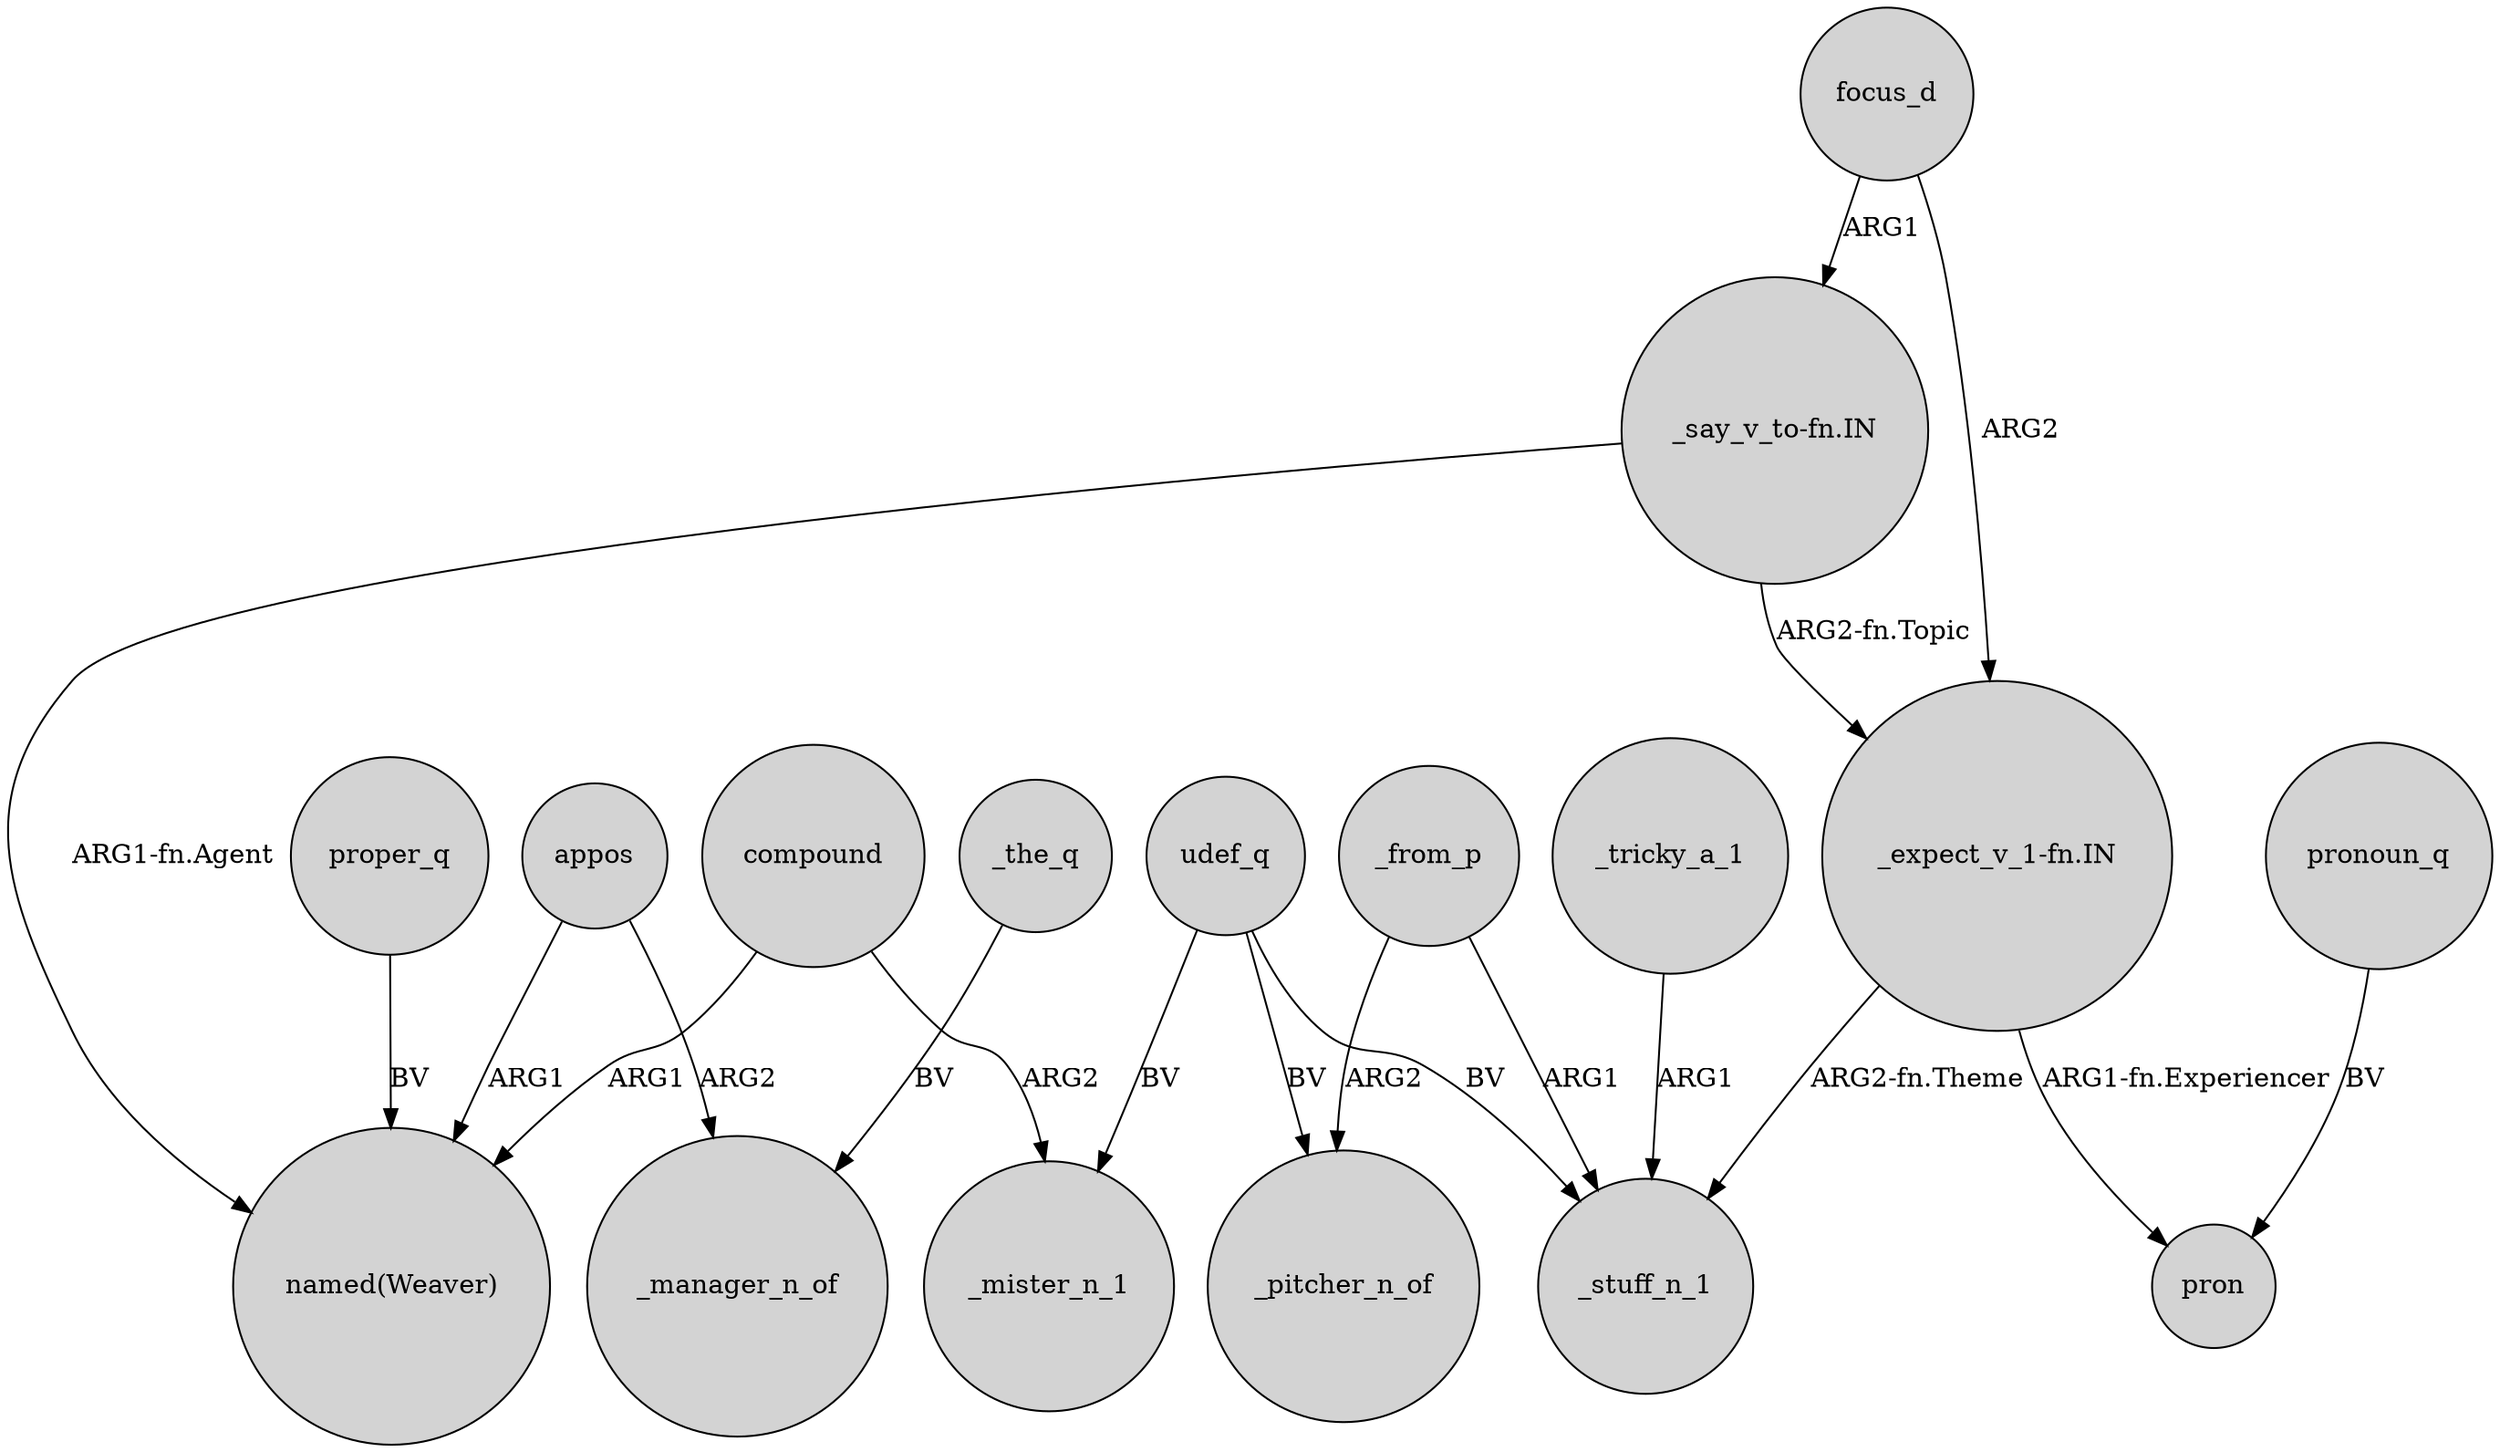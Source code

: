 digraph {
	node [shape=circle style=filled]
	"_say_v_to-fn.IN" -> "named(Weaver)" [label="ARG1-fn.Agent"]
	_the_q -> _manager_n_of [label=BV]
	appos -> "named(Weaver)" [label=ARG1]
	focus_d -> "_expect_v_1-fn.IN" [label=ARG2]
	compound -> _mister_n_1 [label=ARG2]
	_from_p -> _stuff_n_1 [label=ARG1]
	"_expect_v_1-fn.IN" -> _stuff_n_1 [label="ARG2-fn.Theme"]
	udef_q -> _mister_n_1 [label=BV]
	_from_p -> _pitcher_n_of [label=ARG2]
	proper_q -> "named(Weaver)" [label=BV]
	pronoun_q -> pron [label=BV]
	compound -> "named(Weaver)" [label=ARG1]
	_tricky_a_1 -> _stuff_n_1 [label=ARG1]
	"_expect_v_1-fn.IN" -> pron [label="ARG1-fn.Experiencer"]
	"_say_v_to-fn.IN" -> "_expect_v_1-fn.IN" [label="ARG2-fn.Topic"]
	udef_q -> _stuff_n_1 [label=BV]
	appos -> _manager_n_of [label=ARG2]
	focus_d -> "_say_v_to-fn.IN" [label=ARG1]
	udef_q -> _pitcher_n_of [label=BV]
}
